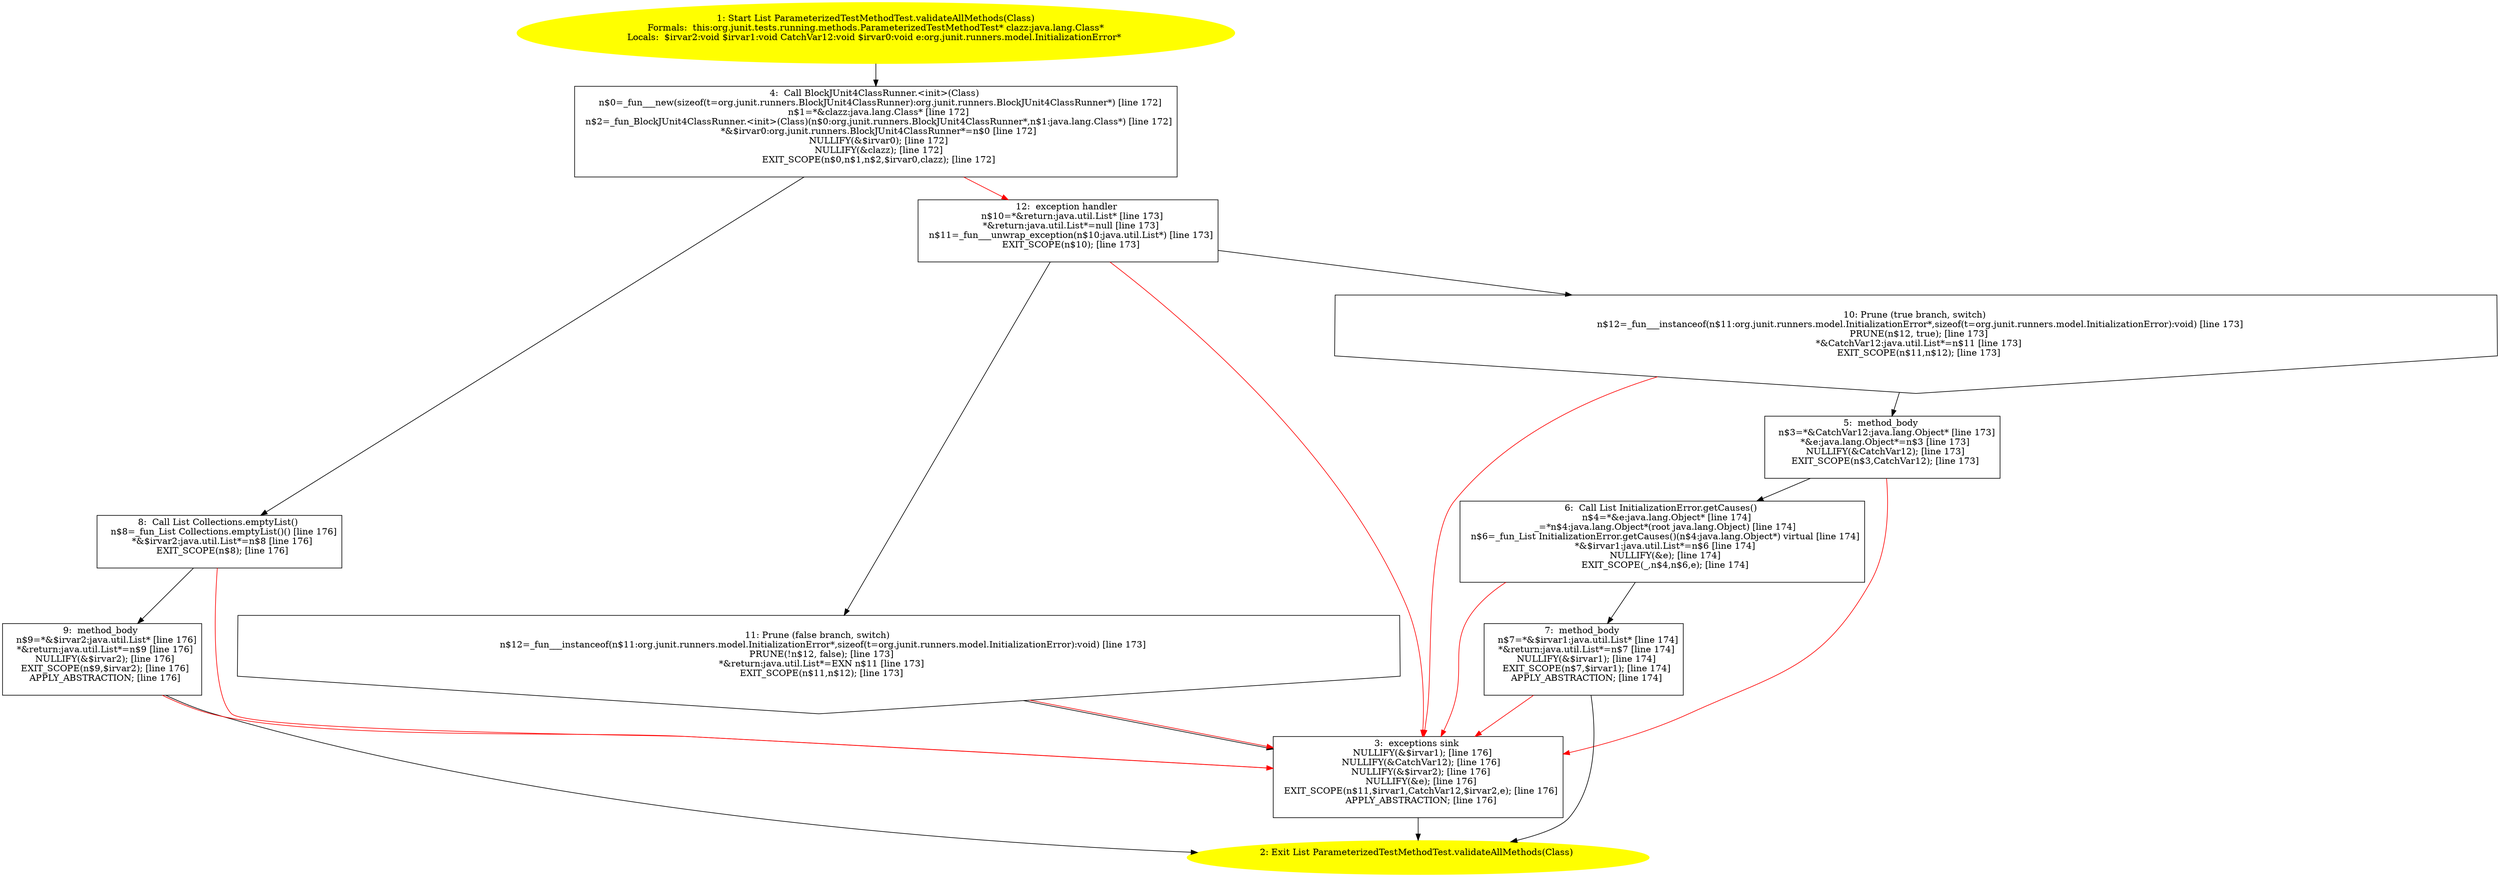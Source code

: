 /* @generated */
digraph cfg {
"org.junit.tests.running.methods.ParameterizedTestMethodTest.validateAllMethods(java.lang.Class):java.3613759ebaf8f6b5b6c6779ec8131b58_1" [label="1: Start List ParameterizedTestMethodTest.validateAllMethods(Class)\nFormals:  this:org.junit.tests.running.methods.ParameterizedTestMethodTest* clazz:java.lang.Class*\nLocals:  $irvar2:void $irvar1:void CatchVar12:void $irvar0:void e:org.junit.runners.model.InitializationError* \n  " color=yellow style=filled]
	

	 "org.junit.tests.running.methods.ParameterizedTestMethodTest.validateAllMethods(java.lang.Class):java.3613759ebaf8f6b5b6c6779ec8131b58_1" -> "org.junit.tests.running.methods.ParameterizedTestMethodTest.validateAllMethods(java.lang.Class):java.3613759ebaf8f6b5b6c6779ec8131b58_4" ;
"org.junit.tests.running.methods.ParameterizedTestMethodTest.validateAllMethods(java.lang.Class):java.3613759ebaf8f6b5b6c6779ec8131b58_2" [label="2: Exit List ParameterizedTestMethodTest.validateAllMethods(Class) \n  " color=yellow style=filled]
	

"org.junit.tests.running.methods.ParameterizedTestMethodTest.validateAllMethods(java.lang.Class):java.3613759ebaf8f6b5b6c6779ec8131b58_3" [label="3:  exceptions sink \n   NULLIFY(&$irvar1); [line 176]\n  NULLIFY(&CatchVar12); [line 176]\n  NULLIFY(&$irvar2); [line 176]\n  NULLIFY(&e); [line 176]\n  EXIT_SCOPE(n$11,$irvar1,CatchVar12,$irvar2,e); [line 176]\n  APPLY_ABSTRACTION; [line 176]\n " shape="box"]
	

	 "org.junit.tests.running.methods.ParameterizedTestMethodTest.validateAllMethods(java.lang.Class):java.3613759ebaf8f6b5b6c6779ec8131b58_3" -> "org.junit.tests.running.methods.ParameterizedTestMethodTest.validateAllMethods(java.lang.Class):java.3613759ebaf8f6b5b6c6779ec8131b58_2" ;
"org.junit.tests.running.methods.ParameterizedTestMethodTest.validateAllMethods(java.lang.Class):java.3613759ebaf8f6b5b6c6779ec8131b58_4" [label="4:  Call BlockJUnit4ClassRunner.<init>(Class) \n   n$0=_fun___new(sizeof(t=org.junit.runners.BlockJUnit4ClassRunner):org.junit.runners.BlockJUnit4ClassRunner*) [line 172]\n  n$1=*&clazz:java.lang.Class* [line 172]\n  n$2=_fun_BlockJUnit4ClassRunner.<init>(Class)(n$0:org.junit.runners.BlockJUnit4ClassRunner*,n$1:java.lang.Class*) [line 172]\n  *&$irvar0:org.junit.runners.BlockJUnit4ClassRunner*=n$0 [line 172]\n  NULLIFY(&$irvar0); [line 172]\n  NULLIFY(&clazz); [line 172]\n  EXIT_SCOPE(n$0,n$1,n$2,$irvar0,clazz); [line 172]\n " shape="box"]
	

	 "org.junit.tests.running.methods.ParameterizedTestMethodTest.validateAllMethods(java.lang.Class):java.3613759ebaf8f6b5b6c6779ec8131b58_4" -> "org.junit.tests.running.methods.ParameterizedTestMethodTest.validateAllMethods(java.lang.Class):java.3613759ebaf8f6b5b6c6779ec8131b58_8" ;
	 "org.junit.tests.running.methods.ParameterizedTestMethodTest.validateAllMethods(java.lang.Class):java.3613759ebaf8f6b5b6c6779ec8131b58_4" -> "org.junit.tests.running.methods.ParameterizedTestMethodTest.validateAllMethods(java.lang.Class):java.3613759ebaf8f6b5b6c6779ec8131b58_12" [color="red" ];
"org.junit.tests.running.methods.ParameterizedTestMethodTest.validateAllMethods(java.lang.Class):java.3613759ebaf8f6b5b6c6779ec8131b58_5" [label="5:  method_body \n   n$3=*&CatchVar12:java.lang.Object* [line 173]\n  *&e:java.lang.Object*=n$3 [line 173]\n  NULLIFY(&CatchVar12); [line 173]\n  EXIT_SCOPE(n$3,CatchVar12); [line 173]\n " shape="box"]
	

	 "org.junit.tests.running.methods.ParameterizedTestMethodTest.validateAllMethods(java.lang.Class):java.3613759ebaf8f6b5b6c6779ec8131b58_5" -> "org.junit.tests.running.methods.ParameterizedTestMethodTest.validateAllMethods(java.lang.Class):java.3613759ebaf8f6b5b6c6779ec8131b58_6" ;
	 "org.junit.tests.running.methods.ParameterizedTestMethodTest.validateAllMethods(java.lang.Class):java.3613759ebaf8f6b5b6c6779ec8131b58_5" -> "org.junit.tests.running.methods.ParameterizedTestMethodTest.validateAllMethods(java.lang.Class):java.3613759ebaf8f6b5b6c6779ec8131b58_3" [color="red" ];
"org.junit.tests.running.methods.ParameterizedTestMethodTest.validateAllMethods(java.lang.Class):java.3613759ebaf8f6b5b6c6779ec8131b58_6" [label="6:  Call List InitializationError.getCauses() \n   n$4=*&e:java.lang.Object* [line 174]\n  _=*n$4:java.lang.Object*(root java.lang.Object) [line 174]\n  n$6=_fun_List InitializationError.getCauses()(n$4:java.lang.Object*) virtual [line 174]\n  *&$irvar1:java.util.List*=n$6 [line 174]\n  NULLIFY(&e); [line 174]\n  EXIT_SCOPE(_,n$4,n$6,e); [line 174]\n " shape="box"]
	

	 "org.junit.tests.running.methods.ParameterizedTestMethodTest.validateAllMethods(java.lang.Class):java.3613759ebaf8f6b5b6c6779ec8131b58_6" -> "org.junit.tests.running.methods.ParameterizedTestMethodTest.validateAllMethods(java.lang.Class):java.3613759ebaf8f6b5b6c6779ec8131b58_7" ;
	 "org.junit.tests.running.methods.ParameterizedTestMethodTest.validateAllMethods(java.lang.Class):java.3613759ebaf8f6b5b6c6779ec8131b58_6" -> "org.junit.tests.running.methods.ParameterizedTestMethodTest.validateAllMethods(java.lang.Class):java.3613759ebaf8f6b5b6c6779ec8131b58_3" [color="red" ];
"org.junit.tests.running.methods.ParameterizedTestMethodTest.validateAllMethods(java.lang.Class):java.3613759ebaf8f6b5b6c6779ec8131b58_7" [label="7:  method_body \n   n$7=*&$irvar1:java.util.List* [line 174]\n  *&return:java.util.List*=n$7 [line 174]\n  NULLIFY(&$irvar1); [line 174]\n  EXIT_SCOPE(n$7,$irvar1); [line 174]\n  APPLY_ABSTRACTION; [line 174]\n " shape="box"]
	

	 "org.junit.tests.running.methods.ParameterizedTestMethodTest.validateAllMethods(java.lang.Class):java.3613759ebaf8f6b5b6c6779ec8131b58_7" -> "org.junit.tests.running.methods.ParameterizedTestMethodTest.validateAllMethods(java.lang.Class):java.3613759ebaf8f6b5b6c6779ec8131b58_2" ;
	 "org.junit.tests.running.methods.ParameterizedTestMethodTest.validateAllMethods(java.lang.Class):java.3613759ebaf8f6b5b6c6779ec8131b58_7" -> "org.junit.tests.running.methods.ParameterizedTestMethodTest.validateAllMethods(java.lang.Class):java.3613759ebaf8f6b5b6c6779ec8131b58_3" [color="red" ];
"org.junit.tests.running.methods.ParameterizedTestMethodTest.validateAllMethods(java.lang.Class):java.3613759ebaf8f6b5b6c6779ec8131b58_8" [label="8:  Call List Collections.emptyList() \n   n$8=_fun_List Collections.emptyList()() [line 176]\n  *&$irvar2:java.util.List*=n$8 [line 176]\n  EXIT_SCOPE(n$8); [line 176]\n " shape="box"]
	

	 "org.junit.tests.running.methods.ParameterizedTestMethodTest.validateAllMethods(java.lang.Class):java.3613759ebaf8f6b5b6c6779ec8131b58_8" -> "org.junit.tests.running.methods.ParameterizedTestMethodTest.validateAllMethods(java.lang.Class):java.3613759ebaf8f6b5b6c6779ec8131b58_9" ;
	 "org.junit.tests.running.methods.ParameterizedTestMethodTest.validateAllMethods(java.lang.Class):java.3613759ebaf8f6b5b6c6779ec8131b58_8" -> "org.junit.tests.running.methods.ParameterizedTestMethodTest.validateAllMethods(java.lang.Class):java.3613759ebaf8f6b5b6c6779ec8131b58_3" [color="red" ];
"org.junit.tests.running.methods.ParameterizedTestMethodTest.validateAllMethods(java.lang.Class):java.3613759ebaf8f6b5b6c6779ec8131b58_9" [label="9:  method_body \n   n$9=*&$irvar2:java.util.List* [line 176]\n  *&return:java.util.List*=n$9 [line 176]\n  NULLIFY(&$irvar2); [line 176]\n  EXIT_SCOPE(n$9,$irvar2); [line 176]\n  APPLY_ABSTRACTION; [line 176]\n " shape="box"]
	

	 "org.junit.tests.running.methods.ParameterizedTestMethodTest.validateAllMethods(java.lang.Class):java.3613759ebaf8f6b5b6c6779ec8131b58_9" -> "org.junit.tests.running.methods.ParameterizedTestMethodTest.validateAllMethods(java.lang.Class):java.3613759ebaf8f6b5b6c6779ec8131b58_2" ;
	 "org.junit.tests.running.methods.ParameterizedTestMethodTest.validateAllMethods(java.lang.Class):java.3613759ebaf8f6b5b6c6779ec8131b58_9" -> "org.junit.tests.running.methods.ParameterizedTestMethodTest.validateAllMethods(java.lang.Class):java.3613759ebaf8f6b5b6c6779ec8131b58_3" [color="red" ];
"org.junit.tests.running.methods.ParameterizedTestMethodTest.validateAllMethods(java.lang.Class):java.3613759ebaf8f6b5b6c6779ec8131b58_10" [label="10: Prune (true branch, switch) \n   n$12=_fun___instanceof(n$11:org.junit.runners.model.InitializationError*,sizeof(t=org.junit.runners.model.InitializationError):void) [line 173]\n  PRUNE(n$12, true); [line 173]\n  *&CatchVar12:java.util.List*=n$11 [line 173]\n  EXIT_SCOPE(n$11,n$12); [line 173]\n " shape="invhouse"]
	

	 "org.junit.tests.running.methods.ParameterizedTestMethodTest.validateAllMethods(java.lang.Class):java.3613759ebaf8f6b5b6c6779ec8131b58_10" -> "org.junit.tests.running.methods.ParameterizedTestMethodTest.validateAllMethods(java.lang.Class):java.3613759ebaf8f6b5b6c6779ec8131b58_5" ;
	 "org.junit.tests.running.methods.ParameterizedTestMethodTest.validateAllMethods(java.lang.Class):java.3613759ebaf8f6b5b6c6779ec8131b58_10" -> "org.junit.tests.running.methods.ParameterizedTestMethodTest.validateAllMethods(java.lang.Class):java.3613759ebaf8f6b5b6c6779ec8131b58_3" [color="red" ];
"org.junit.tests.running.methods.ParameterizedTestMethodTest.validateAllMethods(java.lang.Class):java.3613759ebaf8f6b5b6c6779ec8131b58_11" [label="11: Prune (false branch, switch) \n   n$12=_fun___instanceof(n$11:org.junit.runners.model.InitializationError*,sizeof(t=org.junit.runners.model.InitializationError):void) [line 173]\n  PRUNE(!n$12, false); [line 173]\n  *&return:java.util.List*=EXN n$11 [line 173]\n  EXIT_SCOPE(n$11,n$12); [line 173]\n " shape="invhouse"]
	

	 "org.junit.tests.running.methods.ParameterizedTestMethodTest.validateAllMethods(java.lang.Class):java.3613759ebaf8f6b5b6c6779ec8131b58_11" -> "org.junit.tests.running.methods.ParameterizedTestMethodTest.validateAllMethods(java.lang.Class):java.3613759ebaf8f6b5b6c6779ec8131b58_3" ;
	 "org.junit.tests.running.methods.ParameterizedTestMethodTest.validateAllMethods(java.lang.Class):java.3613759ebaf8f6b5b6c6779ec8131b58_11" -> "org.junit.tests.running.methods.ParameterizedTestMethodTest.validateAllMethods(java.lang.Class):java.3613759ebaf8f6b5b6c6779ec8131b58_3" [color="red" ];
"org.junit.tests.running.methods.ParameterizedTestMethodTest.validateAllMethods(java.lang.Class):java.3613759ebaf8f6b5b6c6779ec8131b58_12" [label="12:  exception handler \n   n$10=*&return:java.util.List* [line 173]\n  *&return:java.util.List*=null [line 173]\n  n$11=_fun___unwrap_exception(n$10:java.util.List*) [line 173]\n  EXIT_SCOPE(n$10); [line 173]\n " shape="box"]
	

	 "org.junit.tests.running.methods.ParameterizedTestMethodTest.validateAllMethods(java.lang.Class):java.3613759ebaf8f6b5b6c6779ec8131b58_12" -> "org.junit.tests.running.methods.ParameterizedTestMethodTest.validateAllMethods(java.lang.Class):java.3613759ebaf8f6b5b6c6779ec8131b58_10" ;
	 "org.junit.tests.running.methods.ParameterizedTestMethodTest.validateAllMethods(java.lang.Class):java.3613759ebaf8f6b5b6c6779ec8131b58_12" -> "org.junit.tests.running.methods.ParameterizedTestMethodTest.validateAllMethods(java.lang.Class):java.3613759ebaf8f6b5b6c6779ec8131b58_11" ;
	 "org.junit.tests.running.methods.ParameterizedTestMethodTest.validateAllMethods(java.lang.Class):java.3613759ebaf8f6b5b6c6779ec8131b58_12" -> "org.junit.tests.running.methods.ParameterizedTestMethodTest.validateAllMethods(java.lang.Class):java.3613759ebaf8f6b5b6c6779ec8131b58_3" [color="red" ];
}

